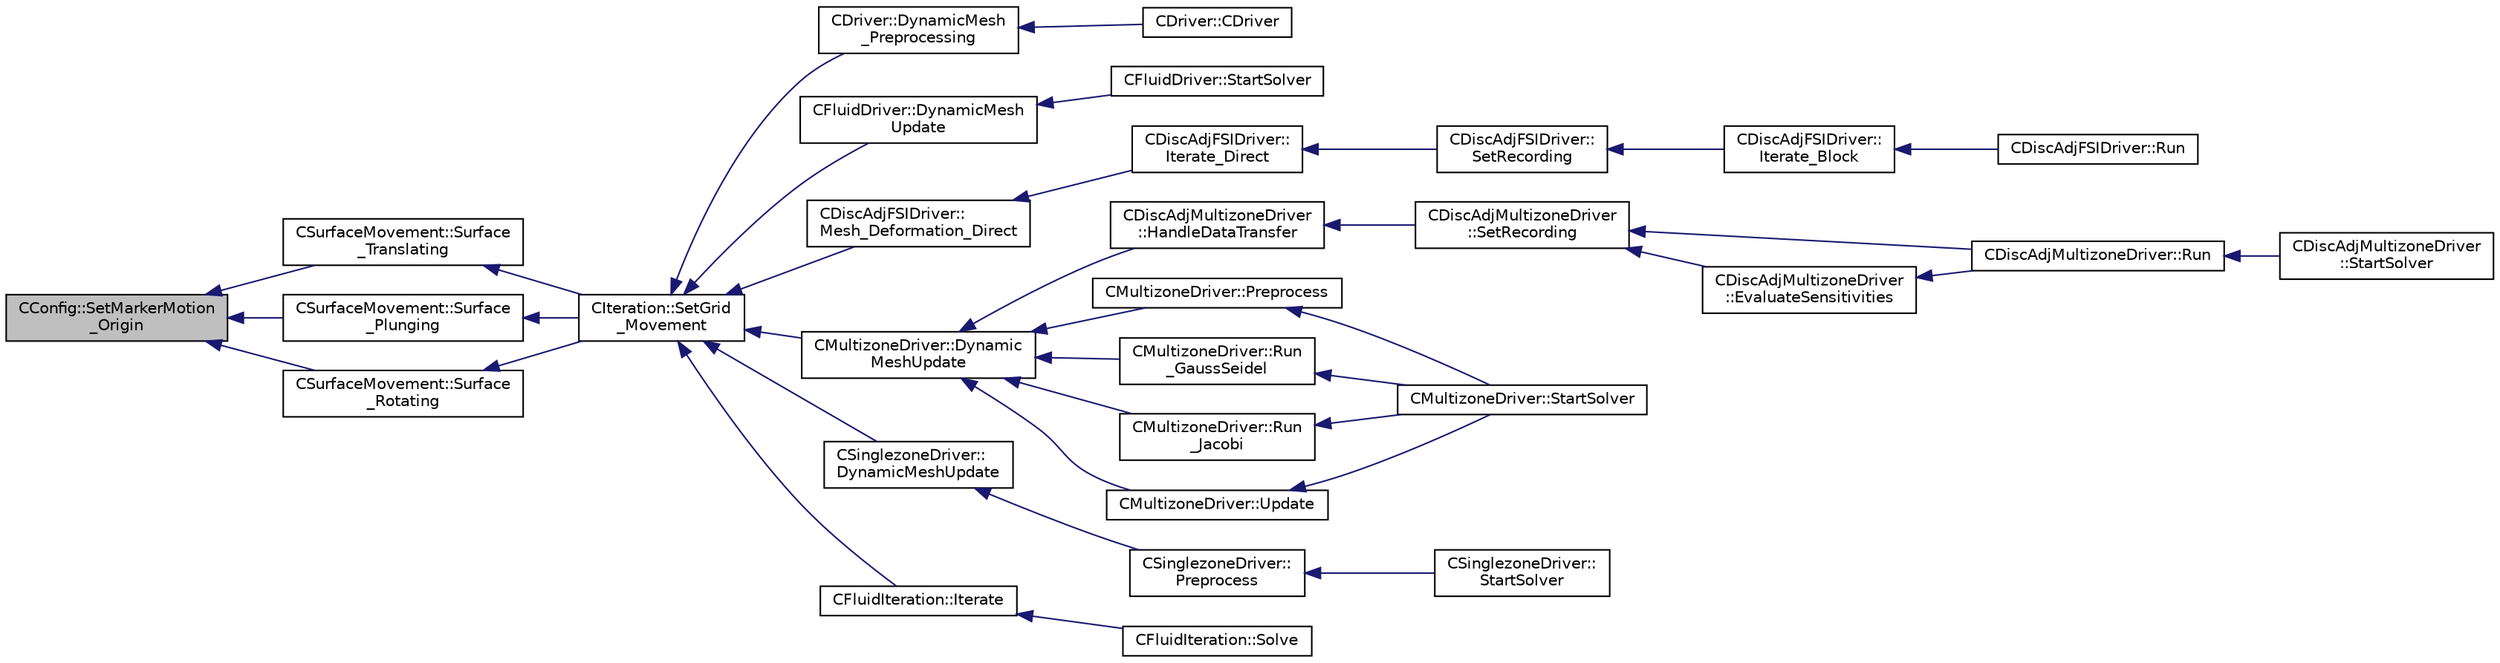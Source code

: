 digraph "CConfig::SetMarkerMotion_Origin"
{
  edge [fontname="Helvetica",fontsize="10",labelfontname="Helvetica",labelfontsize="10"];
  node [fontname="Helvetica",fontsize="10",shape=record];
  rankdir="LR";
  Node14958 [label="CConfig::SetMarkerMotion\l_Origin",height=0.2,width=0.4,color="black", fillcolor="grey75", style="filled", fontcolor="black"];
  Node14958 -> Node14959 [dir="back",color="midnightblue",fontsize="10",style="solid",fontname="Helvetica"];
  Node14959 [label="CSurfaceMovement::Surface\l_Translating",height=0.2,width=0.4,color="black", fillcolor="white", style="filled",URL="$class_c_surface_movement.html#aaa5e3a14a55a7d1fe4c00b8cd195497f",tooltip="Computes the displacement of a translating surface for a dynamic mesh simulation. ..."];
  Node14959 -> Node14960 [dir="back",color="midnightblue",fontsize="10",style="solid",fontname="Helvetica"];
  Node14960 [label="CIteration::SetGrid\l_Movement",height=0.2,width=0.4,color="black", fillcolor="white", style="filled",URL="$class_c_iteration.html#a7b36785762f6b0c214569b185b858b6c",tooltip="Updates the positions and grid velocities for dynamic meshes between physical time steps..."];
  Node14960 -> Node14961 [dir="back",color="midnightblue",fontsize="10",style="solid",fontname="Helvetica"];
  Node14961 [label="CDriver::DynamicMesh\l_Preprocessing",height=0.2,width=0.4,color="black", fillcolor="white", style="filled",URL="$class_c_driver.html#af585d91d9c08dbddcc2b3e67dd5f5af9",tooltip="GridMovement_Preprocessing. "];
  Node14961 -> Node14962 [dir="back",color="midnightblue",fontsize="10",style="solid",fontname="Helvetica"];
  Node14962 [label="CDriver::CDriver",height=0.2,width=0.4,color="black", fillcolor="white", style="filled",URL="$class_c_driver.html#a3fca4a013a6efa9bbb38fe78a86b5f3d",tooltip="Constructor of the class. "];
  Node14960 -> Node14963 [dir="back",color="midnightblue",fontsize="10",style="solid",fontname="Helvetica"];
  Node14963 [label="CFluidDriver::DynamicMesh\lUpdate",height=0.2,width=0.4,color="black", fillcolor="white", style="filled",URL="$class_c_fluid_driver.html#a4eee67049f34a1875a42afa470e9f828",tooltip="Perform a dynamic mesh deformation, included grid velocity computation and the update of the multigri..."];
  Node14963 -> Node14964 [dir="back",color="midnightblue",fontsize="10",style="solid",fontname="Helvetica"];
  Node14964 [label="CFluidDriver::StartSolver",height=0.2,width=0.4,color="black", fillcolor="white", style="filled",URL="$class_c_fluid_driver.html#a1c122d5a4b5f562f69a84aef2b8bd6d5",tooltip="Launch the computation for all zones and all physics. "];
  Node14960 -> Node14965 [dir="back",color="midnightblue",fontsize="10",style="solid",fontname="Helvetica"];
  Node14965 [label="CDiscAdjFSIDriver::\lMesh_Deformation_Direct",height=0.2,width=0.4,color="black", fillcolor="white", style="filled",URL="$class_c_disc_adj_f_s_i_driver.html#ad683500d6b3773af342165b1b18f5c59",tooltip="Run a direct mesh deformation. "];
  Node14965 -> Node14966 [dir="back",color="midnightblue",fontsize="10",style="solid",fontname="Helvetica"];
  Node14966 [label="CDiscAdjFSIDriver::\lIterate_Direct",height=0.2,width=0.4,color="black", fillcolor="white", style="filled",URL="$class_c_disc_adj_f_s_i_driver.html#acd9e7f14d860522e48ba2b6db34efd49",tooltip="Iterate the direct solver for recording. "];
  Node14966 -> Node14967 [dir="back",color="midnightblue",fontsize="10",style="solid",fontname="Helvetica"];
  Node14967 [label="CDiscAdjFSIDriver::\lSetRecording",height=0.2,width=0.4,color="black", fillcolor="white", style="filled",URL="$class_c_disc_adj_f_s_i_driver.html#ab07394a77802e469a321ccd1b10cb988",tooltip="Set the recording for a Discrete Adjoint iteration for the FSI problem. "];
  Node14967 -> Node14968 [dir="back",color="midnightblue",fontsize="10",style="solid",fontname="Helvetica"];
  Node14968 [label="CDiscAdjFSIDriver::\lIterate_Block",height=0.2,width=0.4,color="black", fillcolor="white", style="filled",URL="$class_c_disc_adj_f_s_i_driver.html#a84949f139fa795b7d34d6ff77e82eb5c",tooltip="Iterate a certain block for adjoint FSI - may be the whole set of variables or independent and subite..."];
  Node14968 -> Node14969 [dir="back",color="midnightblue",fontsize="10",style="solid",fontname="Helvetica"];
  Node14969 [label="CDiscAdjFSIDriver::Run",height=0.2,width=0.4,color="black", fillcolor="white", style="filled",URL="$class_c_disc_adj_f_s_i_driver.html#a2e965d6e9c4dcfc296077cae225cab21",tooltip="Run a Discrete Adjoint iteration for the FSI problem. "];
  Node14960 -> Node14970 [dir="back",color="midnightblue",fontsize="10",style="solid",fontname="Helvetica"];
  Node14970 [label="CMultizoneDriver::Dynamic\lMeshUpdate",height=0.2,width=0.4,color="black", fillcolor="white", style="filled",URL="$class_c_multizone_driver.html#ad28a95a48e9750237a5e2b1bf2c4aac9",tooltip="Perform a dynamic mesh deformation, included grid velocity computation and the update of the multigri..."];
  Node14970 -> Node14971 [dir="back",color="midnightblue",fontsize="10",style="solid",fontname="Helvetica"];
  Node14971 [label="CDiscAdjMultizoneDriver\l::HandleDataTransfer",height=0.2,width=0.4,color="black", fillcolor="white", style="filled",URL="$class_c_disc_adj_multizone_driver.html#ab33de05a7a1f77dcf60014a4a35dd4f1",tooltip="Transfer data between zones and update grids when required. "];
  Node14971 -> Node14972 [dir="back",color="midnightblue",fontsize="10",style="solid",fontname="Helvetica"];
  Node14972 [label="CDiscAdjMultizoneDriver\l::SetRecording",height=0.2,width=0.4,color="black", fillcolor="white", style="filled",URL="$class_c_disc_adj_multizone_driver.html#a441f8669a04147aacab7df463e1dd021",tooltip="Record one iteration of the primal problem within each zone. "];
  Node14972 -> Node14973 [dir="back",color="midnightblue",fontsize="10",style="solid",fontname="Helvetica"];
  Node14973 [label="CDiscAdjMultizoneDriver::Run",height=0.2,width=0.4,color="black", fillcolor="white", style="filled",URL="$class_c_disc_adj_multizone_driver.html#af996aecdb6d20aa4fc81c9b67295abf5",tooltip="[Overload] Run an discrete adjoint update of all solvers within multiple zones. "];
  Node14973 -> Node14974 [dir="back",color="midnightblue",fontsize="10",style="solid",fontname="Helvetica"];
  Node14974 [label="CDiscAdjMultizoneDriver\l::StartSolver",height=0.2,width=0.4,color="black", fillcolor="white", style="filled",URL="$class_c_disc_adj_multizone_driver.html#a75de0a1a482ceeed4301a384f1515092",tooltip="[Overload] Launch the computation for discrete adjoint multizone problems. "];
  Node14972 -> Node14975 [dir="back",color="midnightblue",fontsize="10",style="solid",fontname="Helvetica"];
  Node14975 [label="CDiscAdjMultizoneDriver\l::EvaluateSensitivities",height=0.2,width=0.4,color="black", fillcolor="white", style="filled",URL="$class_c_disc_adj_multizone_driver.html#ac2789097629674cfb7d4de64954024df",tooltip="Evaluate sensitivites for the current adjoint solution and output files. "];
  Node14975 -> Node14973 [dir="back",color="midnightblue",fontsize="10",style="solid",fontname="Helvetica"];
  Node14970 -> Node14976 [dir="back",color="midnightblue",fontsize="10",style="solid",fontname="Helvetica"];
  Node14976 [label="CMultizoneDriver::Preprocess",height=0.2,width=0.4,color="black", fillcolor="white", style="filled",URL="$class_c_multizone_driver.html#a29c97f0dff69501feb7d5f8fe2670088",tooltip="Preprocess the multizone iteration. "];
  Node14976 -> Node14977 [dir="back",color="midnightblue",fontsize="10",style="solid",fontname="Helvetica"];
  Node14977 [label="CMultizoneDriver::StartSolver",height=0.2,width=0.4,color="black", fillcolor="white", style="filled",URL="$class_c_multizone_driver.html#a03cfc000c383ef0d86d34e1c6aef5ff3",tooltip="[Overload] Launch the computation for multizone problems. "];
  Node14970 -> Node14978 [dir="back",color="midnightblue",fontsize="10",style="solid",fontname="Helvetica"];
  Node14978 [label="CMultizoneDriver::Run\l_GaussSeidel",height=0.2,width=0.4,color="black", fillcolor="white", style="filled",URL="$class_c_multizone_driver.html#a8036223cdbe0c0d4552f17f6bad9189b",tooltip="Run a Block Gauss-Seidel iteration in all physical zones. "];
  Node14978 -> Node14977 [dir="back",color="midnightblue",fontsize="10",style="solid",fontname="Helvetica"];
  Node14970 -> Node14979 [dir="back",color="midnightblue",fontsize="10",style="solid",fontname="Helvetica"];
  Node14979 [label="CMultizoneDriver::Run\l_Jacobi",height=0.2,width=0.4,color="black", fillcolor="white", style="filled",URL="$class_c_multizone_driver.html#a1bf2824daac5a10e8fb7387676eee338",tooltip="Run a Block-Jacobi iteration in all physical zones. "];
  Node14979 -> Node14977 [dir="back",color="midnightblue",fontsize="10",style="solid",fontname="Helvetica"];
  Node14970 -> Node14980 [dir="back",color="midnightblue",fontsize="10",style="solid",fontname="Helvetica"];
  Node14980 [label="CMultizoneDriver::Update",height=0.2,width=0.4,color="black", fillcolor="white", style="filled",URL="$class_c_multizone_driver.html#ac5d960382730c14b035965906cf02cb6",tooltip="Update the dual-time solution within multiple zones. "];
  Node14980 -> Node14977 [dir="back",color="midnightblue",fontsize="10",style="solid",fontname="Helvetica"];
  Node14960 -> Node14981 [dir="back",color="midnightblue",fontsize="10",style="solid",fontname="Helvetica"];
  Node14981 [label="CSinglezoneDriver::\lDynamicMeshUpdate",height=0.2,width=0.4,color="black", fillcolor="white", style="filled",URL="$class_c_singlezone_driver.html#a8cf4c7786b495d459818b656a7f6a357",tooltip="Perform a dynamic mesh deformation, included grid velocity computation and the update of the multigri..."];
  Node14981 -> Node14982 [dir="back",color="midnightblue",fontsize="10",style="solid",fontname="Helvetica"];
  Node14982 [label="CSinglezoneDriver::\lPreprocess",height=0.2,width=0.4,color="black", fillcolor="white", style="filled",URL="$class_c_singlezone_driver.html#adc6587c2d0cd656a4fbdebaf611fbbc8",tooltip="Preprocess the single-zone iteration. "];
  Node14982 -> Node14983 [dir="back",color="midnightblue",fontsize="10",style="solid",fontname="Helvetica"];
  Node14983 [label="CSinglezoneDriver::\lStartSolver",height=0.2,width=0.4,color="black", fillcolor="white", style="filled",URL="$class_c_singlezone_driver.html#a6eb4215f7ee740a6d5edb798110ce44a",tooltip="[Overload] Launch the computation for single-zone problems. "];
  Node14960 -> Node14984 [dir="back",color="midnightblue",fontsize="10",style="solid",fontname="Helvetica"];
  Node14984 [label="CFluidIteration::Iterate",height=0.2,width=0.4,color="black", fillcolor="white", style="filled",URL="$class_c_fluid_iteration.html#ab1379b4cba3d8c893395123fb6030986",tooltip="Perform a single iteration of the fluid system. "];
  Node14984 -> Node14985 [dir="back",color="midnightblue",fontsize="10",style="solid",fontname="Helvetica"];
  Node14985 [label="CFluidIteration::Solve",height=0.2,width=0.4,color="black", fillcolor="white", style="filled",URL="$class_c_fluid_iteration.html#ae22cd342c9c9d2ea5ac3f5103394ff80",tooltip="Iterate the fluid system for a number of Inner_Iter iterations. "];
  Node14958 -> Node14986 [dir="back",color="midnightblue",fontsize="10",style="solid",fontname="Helvetica"];
  Node14986 [label="CSurfaceMovement::Surface\l_Plunging",height=0.2,width=0.4,color="black", fillcolor="white", style="filled",URL="$class_c_surface_movement.html#a46b4020fed71fc432c22eef4c1a3a9bb",tooltip="Computes the displacement of a plunging surface for a dynamic mesh simulation. "];
  Node14986 -> Node14960 [dir="back",color="midnightblue",fontsize="10",style="solid",fontname="Helvetica"];
  Node14958 -> Node14987 [dir="back",color="midnightblue",fontsize="10",style="solid",fontname="Helvetica"];
  Node14987 [label="CSurfaceMovement::Surface\l_Rotating",height=0.2,width=0.4,color="black", fillcolor="white", style="filled",URL="$class_c_surface_movement.html#afe7ab1e988862c31e5ab53ef51b63149",tooltip="Computes the displacement of a rotating surface for a dynamic mesh simulation. "];
  Node14987 -> Node14960 [dir="back",color="midnightblue",fontsize="10",style="solid",fontname="Helvetica"];
}
